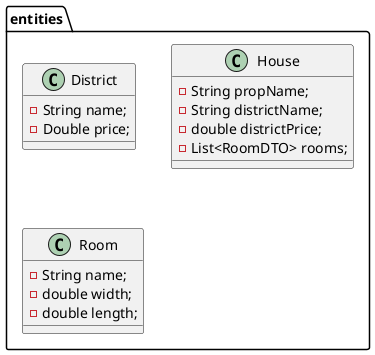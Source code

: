 @startuml Entities

package entities <<Folder>> {

    class District {
        - String name;
        - Double price;
    }

    class House {
        - String propName;
        - String districtName;
        - double districtPrice;
        - List<RoomDTO> rooms;
    }

    class Room {
        - String name;
        - double width;
        - double length;
    }

}

@enduml